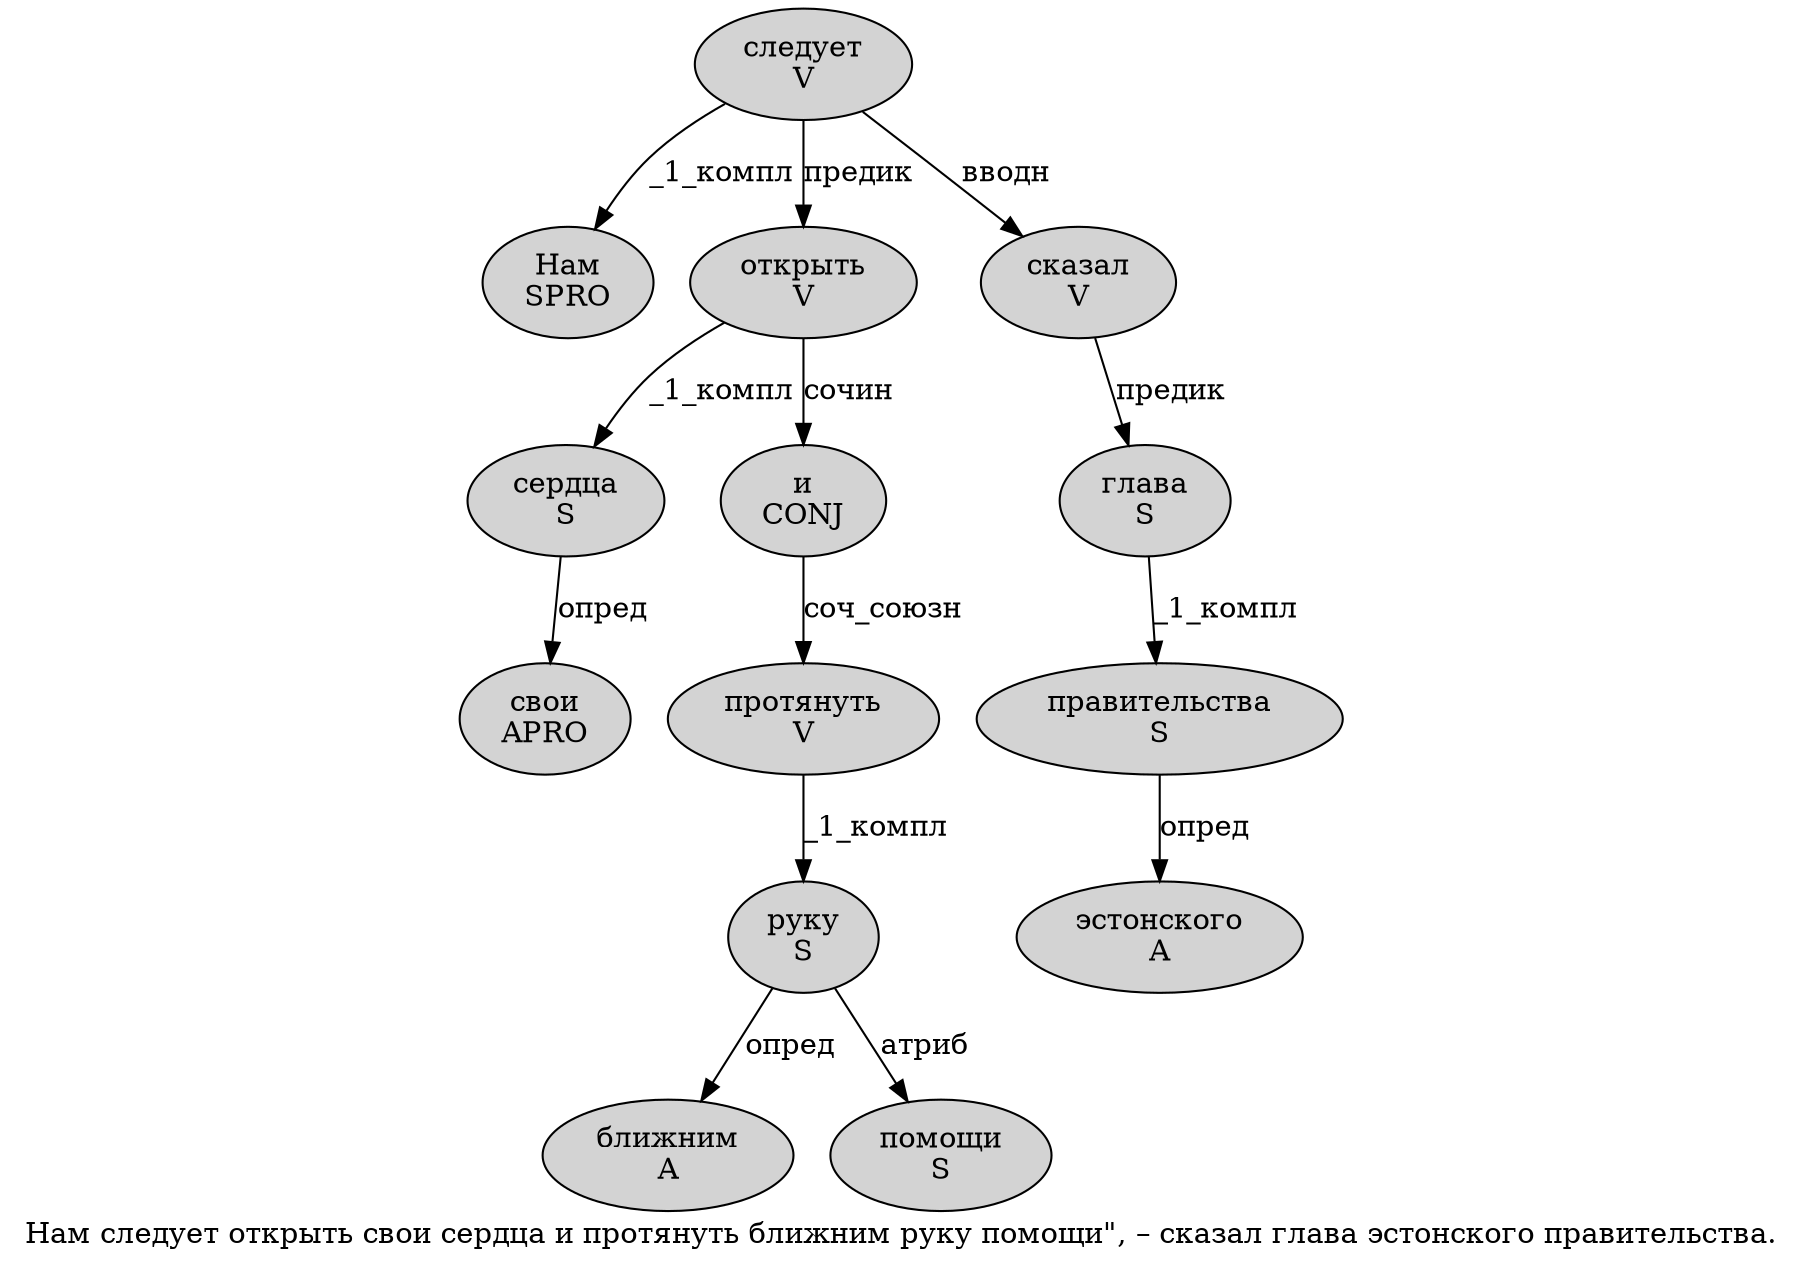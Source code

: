 digraph SENTENCE_108 {
	graph [label="Нам следует открыть свои сердца и протянуть ближним руку помощи\", – сказал глава эстонского правительства."]
	node [style=filled]
		0 [label="Нам
SPRO" color="" fillcolor=lightgray penwidth=1 shape=ellipse]
		1 [label="следует
V" color="" fillcolor=lightgray penwidth=1 shape=ellipse]
		2 [label="открыть
V" color="" fillcolor=lightgray penwidth=1 shape=ellipse]
		3 [label="свои
APRO" color="" fillcolor=lightgray penwidth=1 shape=ellipse]
		4 [label="сердца
S" color="" fillcolor=lightgray penwidth=1 shape=ellipse]
		5 [label="и
CONJ" color="" fillcolor=lightgray penwidth=1 shape=ellipse]
		6 [label="протянуть
V" color="" fillcolor=lightgray penwidth=1 shape=ellipse]
		7 [label="ближним
A" color="" fillcolor=lightgray penwidth=1 shape=ellipse]
		8 [label="руку
S" color="" fillcolor=lightgray penwidth=1 shape=ellipse]
		9 [label="помощи
S" color="" fillcolor=lightgray penwidth=1 shape=ellipse]
		13 [label="сказал
V" color="" fillcolor=lightgray penwidth=1 shape=ellipse]
		14 [label="глава
S" color="" fillcolor=lightgray penwidth=1 shape=ellipse]
		15 [label="эстонского
A" color="" fillcolor=lightgray penwidth=1 shape=ellipse]
		16 [label="правительства
S" color="" fillcolor=lightgray penwidth=1 shape=ellipse]
			8 -> 7 [label="опред"]
			8 -> 9 [label="атриб"]
			5 -> 6 [label="соч_союзн"]
			1 -> 0 [label="_1_компл"]
			1 -> 2 [label="предик"]
			1 -> 13 [label="вводн"]
			14 -> 16 [label="_1_компл"]
			6 -> 8 [label="_1_компл"]
			2 -> 4 [label="_1_компл"]
			2 -> 5 [label="сочин"]
			16 -> 15 [label="опред"]
			13 -> 14 [label="предик"]
			4 -> 3 [label="опред"]
}